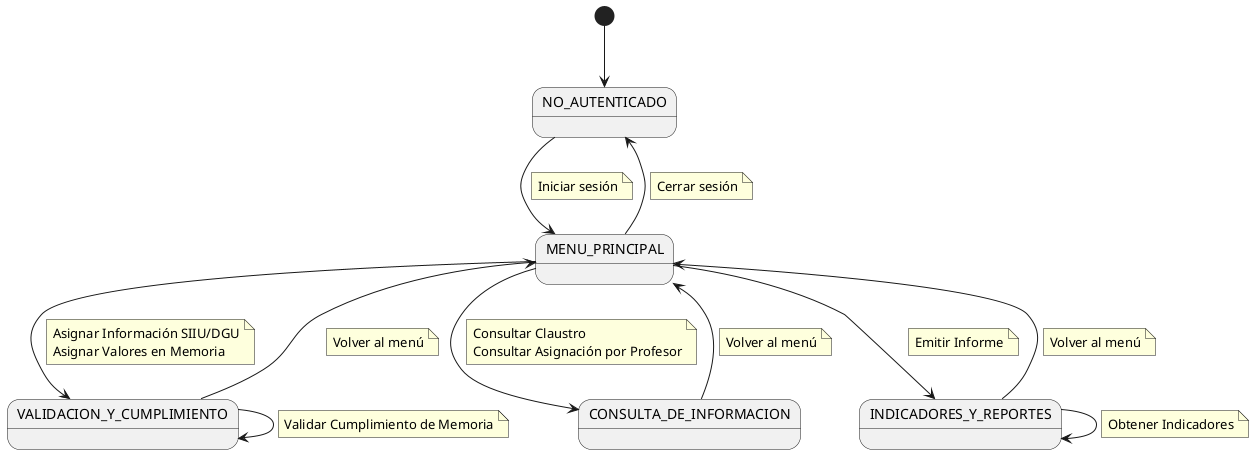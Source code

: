 @startuml
state "NO_AUTENTICADO" as NoAuth
state "MENU_PRINCIPAL" as Menu
state "VALIDACION_Y_CUMPLIMIENTO" as Val
state "CONSULTA_DE_INFORMACION" as Inf
state "INDICADORES_Y_REPORTES" as Ind

[*] --> NoAuth

NoAuth --> Menu
note on link
    Iniciar sesión
end note

Menu --> Val
note on link
  Asignar Información SIIU/DGU
  Asignar Valores en Memoria
end note

Menu --> Inf
note on link
  Consultar Claustro
  Consultar Asignación por Profesor
end note

Menu --> Ind
note on link
  Emitir Informe
end note

Val --> Val
note on link
  Validar Cumplimiento de Memoria
end note

Ind --> Ind
note on link
  Obtener Indicadores
end note

Val --> Menu
note on link
    Volver al menú
end note

Inf --> Menu
note on link
    Volver al menú
end note

Ind --> Menu
note on link
    Volver al menú
end note

Menu --> NoAuth
note on link
    Cerrar sesión
end note
@enduml
